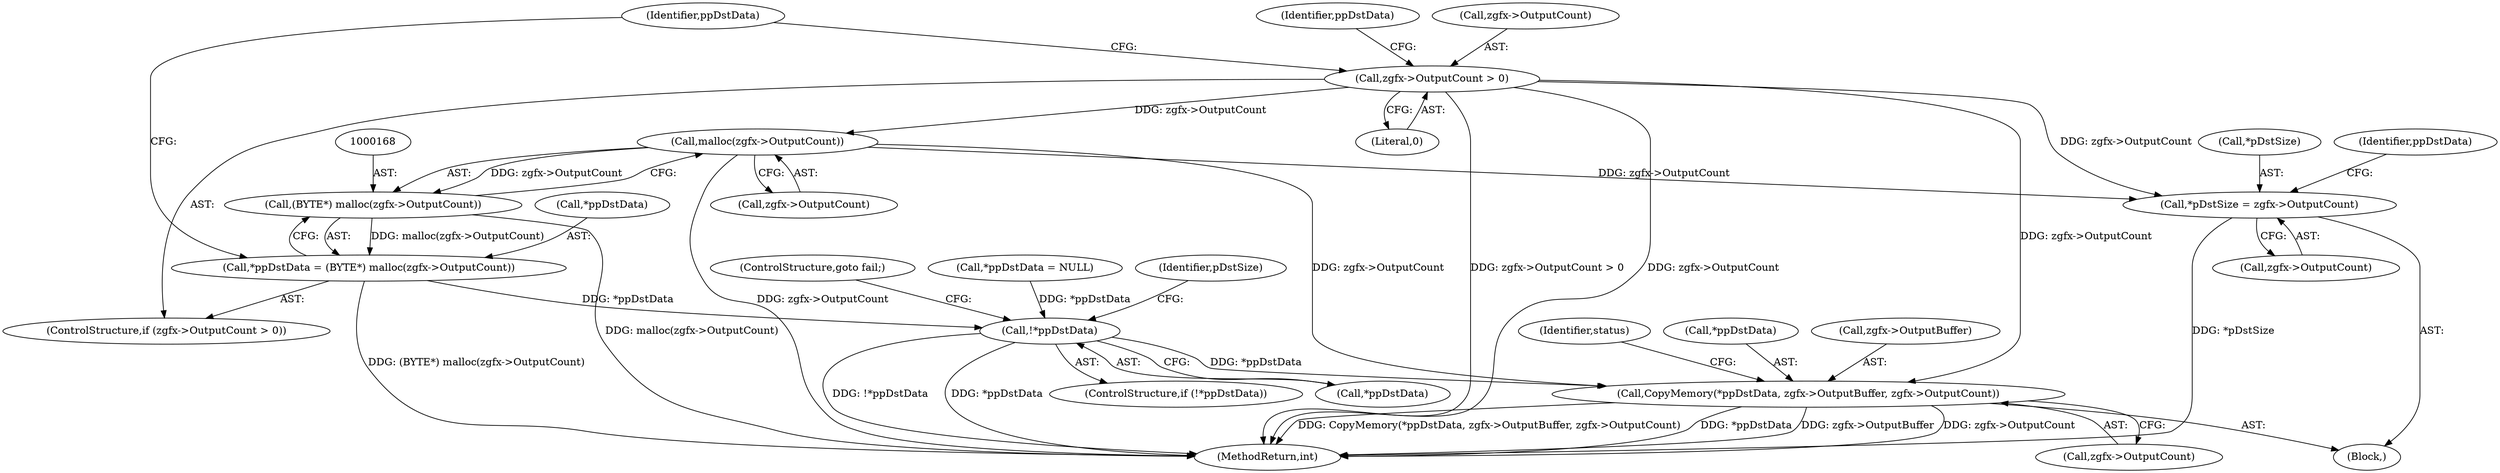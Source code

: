 digraph "0_FreeRDP_602f4a2e14b41703b5f431de3154cd46a5750a2d@API" {
"1000169" [label="(Call,malloc(zgfx->OutputCount))"];
"1000159" [label="(Call,zgfx->OutputCount > 0)"];
"1000167" [label="(Call,(BYTE*) malloc(zgfx->OutputCount))"];
"1000164" [label="(Call,*ppDstData = (BYTE*) malloc(zgfx->OutputCount))"];
"1000174" [label="(Call,!*ppDstData)"];
"1000184" [label="(Call,CopyMemory(*ppDstData, zgfx->OutputBuffer, zgfx->OutputCount))"];
"1000178" [label="(Call,*pDstSize = zgfx->OutputCount)"];
"1000154" [label="(Call,*ppDstData = NULL)"];
"1000190" [label="(Call,zgfx->OutputCount)"];
"1000185" [label="(Call,*ppDstData)"];
"1000175" [label="(Call,*ppDstData)"];
"1000176" [label="(Identifier,ppDstData)"];
"1000163" [label="(Literal,0)"];
"1000169" [label="(Call,malloc(zgfx->OutputCount))"];
"1000179" [label="(Call,*pDstSize)"];
"1000322" [label="(MethodReturn,int)"];
"1000174" [label="(Call,!*ppDstData)"];
"1000170" [label="(Call,zgfx->OutputCount)"];
"1000166" [label="(Identifier,ppDstData)"];
"1000159" [label="(Call,zgfx->OutputCount > 0)"];
"1000145" [label="(Block,)"];
"1000187" [label="(Call,zgfx->OutputBuffer)"];
"1000178" [label="(Call,*pDstSize = zgfx->OutputCount)"];
"1000180" [label="(Identifier,pDstSize)"];
"1000181" [label="(Call,zgfx->OutputCount)"];
"1000186" [label="(Identifier,ppDstData)"];
"1000177" [label="(ControlStructure,goto fail;)"];
"1000160" [label="(Call,zgfx->OutputCount)"];
"1000164" [label="(Call,*ppDstData = (BYTE*) malloc(zgfx->OutputCount))"];
"1000173" [label="(ControlStructure,if (!*ppDstData))"];
"1000165" [label="(Call,*ppDstData)"];
"1000158" [label="(ControlStructure,if (zgfx->OutputCount > 0))"];
"1000184" [label="(Call,CopyMemory(*ppDstData, zgfx->OutputBuffer, zgfx->OutputCount))"];
"1000167" [label="(Call,(BYTE*) malloc(zgfx->OutputCount))"];
"1000314" [label="(Identifier,status)"];
"1000169" -> "1000167"  [label="AST: "];
"1000169" -> "1000170"  [label="CFG: "];
"1000170" -> "1000169"  [label="AST: "];
"1000167" -> "1000169"  [label="CFG: "];
"1000169" -> "1000322"  [label="DDG: zgfx->OutputCount"];
"1000169" -> "1000167"  [label="DDG: zgfx->OutputCount"];
"1000159" -> "1000169"  [label="DDG: zgfx->OutputCount"];
"1000169" -> "1000178"  [label="DDG: zgfx->OutputCount"];
"1000169" -> "1000184"  [label="DDG: zgfx->OutputCount"];
"1000159" -> "1000158"  [label="AST: "];
"1000159" -> "1000163"  [label="CFG: "];
"1000160" -> "1000159"  [label="AST: "];
"1000163" -> "1000159"  [label="AST: "];
"1000166" -> "1000159"  [label="CFG: "];
"1000176" -> "1000159"  [label="CFG: "];
"1000159" -> "1000322"  [label="DDG: zgfx->OutputCount > 0"];
"1000159" -> "1000322"  [label="DDG: zgfx->OutputCount"];
"1000159" -> "1000178"  [label="DDG: zgfx->OutputCount"];
"1000159" -> "1000184"  [label="DDG: zgfx->OutputCount"];
"1000167" -> "1000164"  [label="AST: "];
"1000168" -> "1000167"  [label="AST: "];
"1000164" -> "1000167"  [label="CFG: "];
"1000167" -> "1000322"  [label="DDG: malloc(zgfx->OutputCount)"];
"1000167" -> "1000164"  [label="DDG: malloc(zgfx->OutputCount)"];
"1000164" -> "1000158"  [label="AST: "];
"1000165" -> "1000164"  [label="AST: "];
"1000176" -> "1000164"  [label="CFG: "];
"1000164" -> "1000322"  [label="DDG: (BYTE*) malloc(zgfx->OutputCount)"];
"1000164" -> "1000174"  [label="DDG: *ppDstData"];
"1000174" -> "1000173"  [label="AST: "];
"1000174" -> "1000175"  [label="CFG: "];
"1000175" -> "1000174"  [label="AST: "];
"1000177" -> "1000174"  [label="CFG: "];
"1000180" -> "1000174"  [label="CFG: "];
"1000174" -> "1000322"  [label="DDG: !*ppDstData"];
"1000174" -> "1000322"  [label="DDG: *ppDstData"];
"1000154" -> "1000174"  [label="DDG: *ppDstData"];
"1000174" -> "1000184"  [label="DDG: *ppDstData"];
"1000184" -> "1000145"  [label="AST: "];
"1000184" -> "1000190"  [label="CFG: "];
"1000185" -> "1000184"  [label="AST: "];
"1000187" -> "1000184"  [label="AST: "];
"1000190" -> "1000184"  [label="AST: "];
"1000314" -> "1000184"  [label="CFG: "];
"1000184" -> "1000322"  [label="DDG: *ppDstData"];
"1000184" -> "1000322"  [label="DDG: zgfx->OutputBuffer"];
"1000184" -> "1000322"  [label="DDG: zgfx->OutputCount"];
"1000184" -> "1000322"  [label="DDG: CopyMemory(*ppDstData, zgfx->OutputBuffer, zgfx->OutputCount)"];
"1000178" -> "1000145"  [label="AST: "];
"1000178" -> "1000181"  [label="CFG: "];
"1000179" -> "1000178"  [label="AST: "];
"1000181" -> "1000178"  [label="AST: "];
"1000186" -> "1000178"  [label="CFG: "];
"1000178" -> "1000322"  [label="DDG: *pDstSize"];
}
